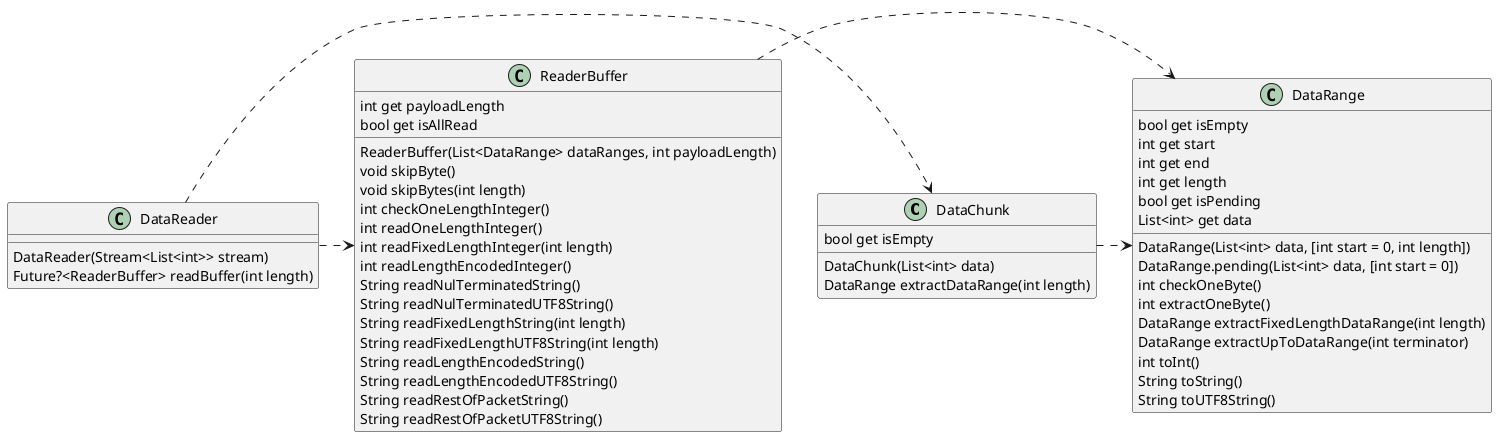 @startuml

class DataChunk {
    bool get isEmpty
    DataChunk(List<int> data)
    DataRange extractDataRange(int length)
}

class DataRange {
    bool get isEmpty
    int get start
    int get end
    int get length
    bool get isPending
    List<int> get data
    DataRange(List<int> data, [int start = 0, int length])
    DataRange.pending(List<int> data, [int start = 0])
    int checkOneByte()
    int extractOneByte()
    DataRange extractFixedLengthDataRange(int length)
    DataRange extractUpToDataRange(int terminator)
    int toInt()
    String toString()
    String toUTF8String()
}

class ReaderBuffer {
    int get payloadLength
    bool get isAllRead
    ReaderBuffer(List<DataRange> dataRanges, int payloadLength)
    void skipByte()
    void skipBytes(int length)
    int checkOneLengthInteger()
    int readOneLengthInteger()
    int readFixedLengthInteger(int length)
    int readLengthEncodedInteger()
    String readNulTerminatedString()
    String readNulTerminatedUTF8String()
    String readFixedLengthString(int length)
    String readFixedLengthUTF8String(int length)
    String readLengthEncodedString()
    String readLengthEncodedUTF8String()
    String readRestOfPacketString()
    String readRestOfPacketUTF8String()
}

class DataReader {
    DataReader(Stream<List<int>> stream)
    Future?<ReaderBuffer> readBuffer(int length)
}

DataChunk .> DataRange
ReaderBuffer .> DataRange
DataReader .> DataChunk
DataReader .> ReaderBuffer

@enduml